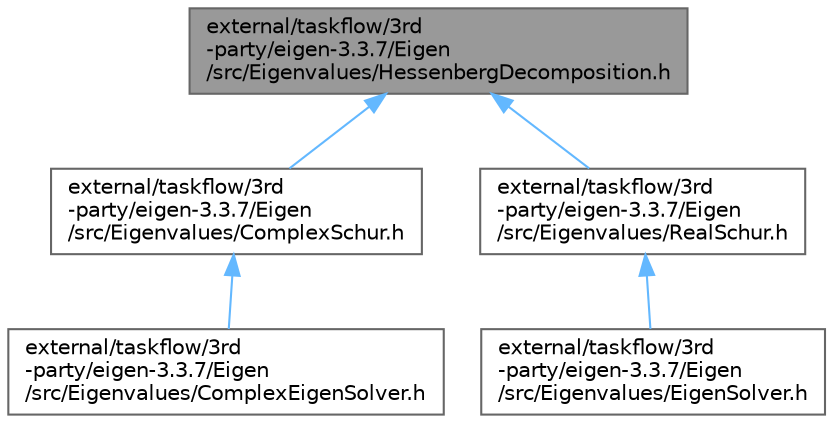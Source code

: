 digraph "external/taskflow/3rd-party/eigen-3.3.7/Eigen/src/Eigenvalues/HessenbergDecomposition.h"
{
 // LATEX_PDF_SIZE
  bgcolor="transparent";
  edge [fontname=Helvetica,fontsize=10,labelfontname=Helvetica,labelfontsize=10];
  node [fontname=Helvetica,fontsize=10,shape=box,height=0.2,width=0.4];
  Node1 [id="Node000001",label="external/taskflow/3rd\l-party/eigen-3.3.7/Eigen\l/src/Eigenvalues/HessenbergDecomposition.h",height=0.2,width=0.4,color="gray40", fillcolor="grey60", style="filled", fontcolor="black",tooltip=" "];
  Node1 -> Node2 [id="edge1_Node000001_Node000002",dir="back",color="steelblue1",style="solid",tooltip=" "];
  Node2 [id="Node000002",label="external/taskflow/3rd\l-party/eigen-3.3.7/Eigen\l/src/Eigenvalues/ComplexSchur.h",height=0.2,width=0.4,color="grey40", fillcolor="white", style="filled",URL="$_complex_schur_8h.html",tooltip=" "];
  Node2 -> Node3 [id="edge2_Node000002_Node000003",dir="back",color="steelblue1",style="solid",tooltip=" "];
  Node3 [id="Node000003",label="external/taskflow/3rd\l-party/eigen-3.3.7/Eigen\l/src/Eigenvalues/ComplexEigenSolver.h",height=0.2,width=0.4,color="grey40", fillcolor="white", style="filled",URL="$_complex_eigen_solver_8h.html",tooltip=" "];
  Node1 -> Node4 [id="edge3_Node000001_Node000004",dir="back",color="steelblue1",style="solid",tooltip=" "];
  Node4 [id="Node000004",label="external/taskflow/3rd\l-party/eigen-3.3.7/Eigen\l/src/Eigenvalues/RealSchur.h",height=0.2,width=0.4,color="grey40", fillcolor="white", style="filled",URL="$_real_schur_8h.html",tooltip=" "];
  Node4 -> Node5 [id="edge4_Node000004_Node000005",dir="back",color="steelblue1",style="solid",tooltip=" "];
  Node5 [id="Node000005",label="external/taskflow/3rd\l-party/eigen-3.3.7/Eigen\l/src/Eigenvalues/EigenSolver.h",height=0.2,width=0.4,color="grey40", fillcolor="white", style="filled",URL="$_eigen_solver_8h.html",tooltip=" "];
}

